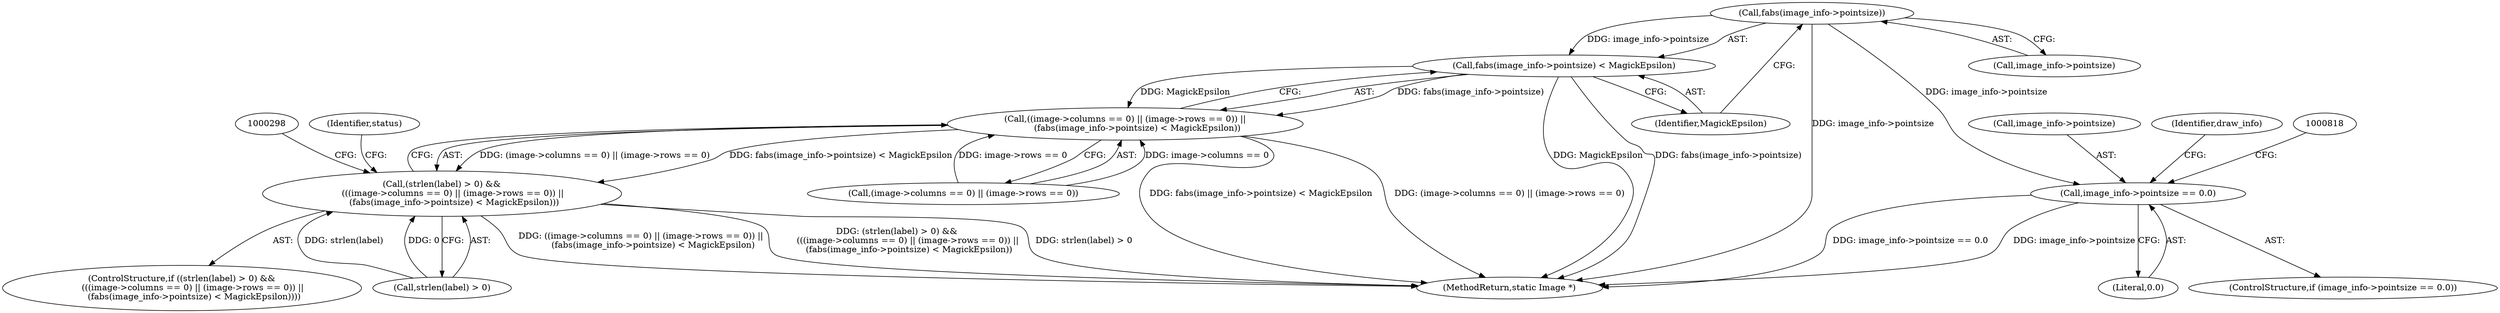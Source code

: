 digraph "0_ImageMagick_aeff00de228bc5a158c2a975ab47845d8a1db456_0@pointer" {
"1000282" [label="(Call,fabs(image_info->pointsize))"];
"1000281" [label="(Call,fabs(image_info->pointsize) < MagickEpsilon)"];
"1000269" [label="(Call,((image->columns == 0) || (image->rows == 0)) ||\n         (fabs(image_info->pointsize) < MagickEpsilon))"];
"1000264" [label="(Call,(strlen(label) > 0) &&\n        (((image->columns == 0) || (image->rows == 0)) ||\n         (fabs(image_info->pointsize) < MagickEpsilon)))"];
"1000810" [label="(Call,image_info->pointsize == 0.0)"];
"1000281" [label="(Call,fabs(image_info->pointsize) < MagickEpsilon)"];
"1000282" [label="(Call,fabs(image_info->pointsize))"];
"1000263" [label="(ControlStructure,if ((strlen(label) > 0) &&\n        (((image->columns == 0) || (image->rows == 0)) ||\n         (fabs(image_info->pointsize) < MagickEpsilon))))"];
"1000270" [label="(Call,(image->columns == 0) || (image->rows == 0))"];
"1000852" [label="(MethodReturn,static Image *)"];
"1000286" [label="(Identifier,MagickEpsilon)"];
"1000810" [label="(Call,image_info->pointsize == 0.0)"];
"1000811" [label="(Call,image_info->pointsize)"];
"1000264" [label="(Call,(strlen(label) > 0) &&\n        (((image->columns == 0) || (image->rows == 0)) ||\n         (fabs(image_info->pointsize) < MagickEpsilon)))"];
"1000265" [label="(Call,strlen(label) > 0)"];
"1000593" [label="(Identifier,status)"];
"1000809" [label="(ControlStructure,if (image_info->pointsize == 0.0))"];
"1000814" [label="(Literal,0.0)"];
"1000283" [label="(Call,image_info->pointsize)"];
"1000833" [label="(Identifier,draw_info)"];
"1000269" [label="(Call,((image->columns == 0) || (image->rows == 0)) ||\n         (fabs(image_info->pointsize) < MagickEpsilon))"];
"1000282" -> "1000281"  [label="AST: "];
"1000282" -> "1000283"  [label="CFG: "];
"1000283" -> "1000282"  [label="AST: "];
"1000286" -> "1000282"  [label="CFG: "];
"1000282" -> "1000852"  [label="DDG: image_info->pointsize"];
"1000282" -> "1000281"  [label="DDG: image_info->pointsize"];
"1000282" -> "1000810"  [label="DDG: image_info->pointsize"];
"1000281" -> "1000269"  [label="AST: "];
"1000281" -> "1000286"  [label="CFG: "];
"1000286" -> "1000281"  [label="AST: "];
"1000269" -> "1000281"  [label="CFG: "];
"1000281" -> "1000852"  [label="DDG: MagickEpsilon"];
"1000281" -> "1000852"  [label="DDG: fabs(image_info->pointsize)"];
"1000281" -> "1000269"  [label="DDG: fabs(image_info->pointsize)"];
"1000281" -> "1000269"  [label="DDG: MagickEpsilon"];
"1000269" -> "1000264"  [label="AST: "];
"1000269" -> "1000270"  [label="CFG: "];
"1000270" -> "1000269"  [label="AST: "];
"1000264" -> "1000269"  [label="CFG: "];
"1000269" -> "1000852"  [label="DDG: fabs(image_info->pointsize) < MagickEpsilon"];
"1000269" -> "1000852"  [label="DDG: (image->columns == 0) || (image->rows == 0)"];
"1000269" -> "1000264"  [label="DDG: (image->columns == 0) || (image->rows == 0)"];
"1000269" -> "1000264"  [label="DDG: fabs(image_info->pointsize) < MagickEpsilon"];
"1000270" -> "1000269"  [label="DDG: image->columns == 0"];
"1000270" -> "1000269"  [label="DDG: image->rows == 0"];
"1000264" -> "1000263"  [label="AST: "];
"1000264" -> "1000265"  [label="CFG: "];
"1000265" -> "1000264"  [label="AST: "];
"1000298" -> "1000264"  [label="CFG: "];
"1000593" -> "1000264"  [label="CFG: "];
"1000264" -> "1000852"  [label="DDG: strlen(label) > 0"];
"1000264" -> "1000852"  [label="DDG: ((image->columns == 0) || (image->rows == 0)) ||\n         (fabs(image_info->pointsize) < MagickEpsilon)"];
"1000264" -> "1000852"  [label="DDG: (strlen(label) > 0) &&\n        (((image->columns == 0) || (image->rows == 0)) ||\n         (fabs(image_info->pointsize) < MagickEpsilon))"];
"1000265" -> "1000264"  [label="DDG: strlen(label)"];
"1000265" -> "1000264"  [label="DDG: 0"];
"1000810" -> "1000809"  [label="AST: "];
"1000810" -> "1000814"  [label="CFG: "];
"1000811" -> "1000810"  [label="AST: "];
"1000814" -> "1000810"  [label="AST: "];
"1000818" -> "1000810"  [label="CFG: "];
"1000833" -> "1000810"  [label="CFG: "];
"1000810" -> "1000852"  [label="DDG: image_info->pointsize == 0.0"];
"1000810" -> "1000852"  [label="DDG: image_info->pointsize"];
}
